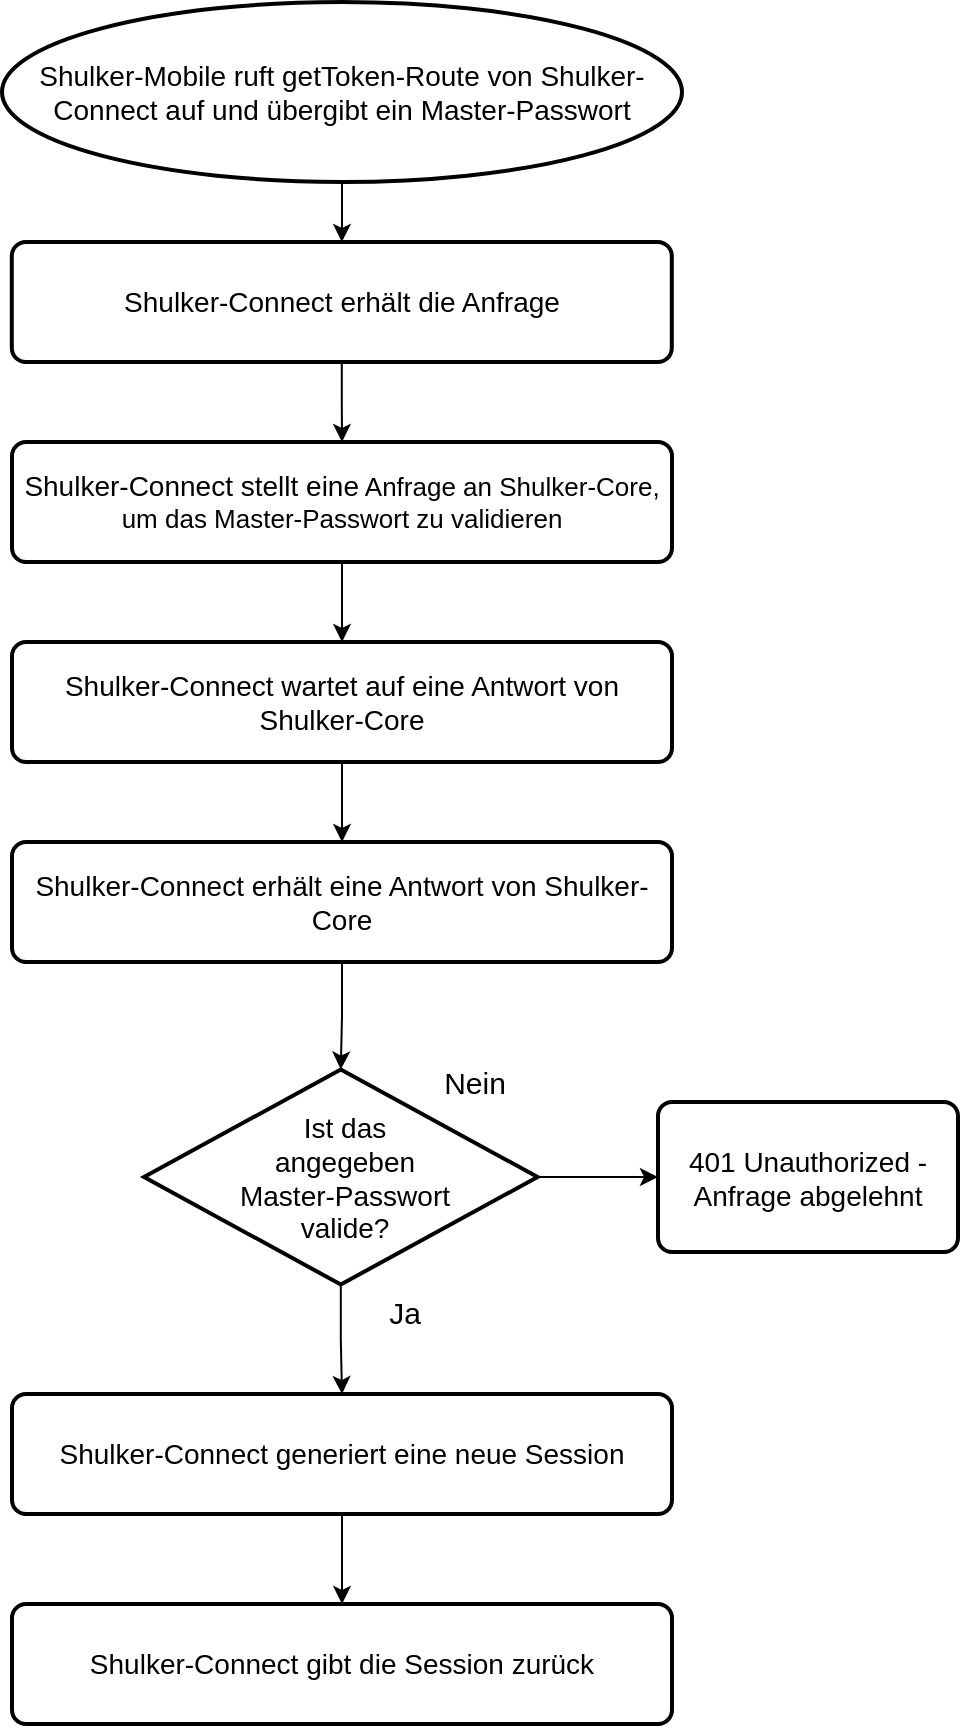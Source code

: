 <mxfile version="16.6.2" type="device"><diagram id="V62yyyrQW0soAUxYovQX" name="Page-1"><mxGraphModel dx="1237" dy="654" grid="1" gridSize="10" guides="1" tooltips="1" connect="1" arrows="1" fold="1" page="1" pageScale="1" pageWidth="827" pageHeight="1169" math="0" shadow="0"><root><mxCell id="0"/><mxCell id="1" parent="0"/><mxCell id="O18O8RtPWTe48UKvkwba-28" value="" style="edgeStyle=orthogonalEdgeStyle;rounded=0;orthogonalLoop=1;jettySize=auto;html=1;fontSize=15;" edge="1" parent="1" source="O18O8RtPWTe48UKvkwba-5" target="O18O8RtPWTe48UKvkwba-9"><mxGeometry relative="1" as="geometry"/></mxCell><mxCell id="O18O8RtPWTe48UKvkwba-5" value="&lt;div style=&quot;font-size: 14px&quot; align=&quot;center&quot;&gt;&lt;font style=&quot;font-size: 14px&quot;&gt;Shulker-Mobile ruft getToken-Route von Shulker-Connect auf&lt;/font&gt;&lt;font style=&quot;font-size: 14px&quot;&gt; und übergibt ein Master-Passwort&lt;/font&gt;&lt;/div&gt;" style="strokeWidth=2;html=1;shape=mxgraph.flowchart.start_2;whiteSpace=wrap;fontSize=23;align=center;" vertex="1" parent="1"><mxGeometry x="244" y="20" width="340" height="90" as="geometry"/></mxCell><mxCell id="O18O8RtPWTe48UKvkwba-30" value="" style="edgeStyle=orthogonalEdgeStyle;rounded=0;orthogonalLoop=1;jettySize=auto;html=1;fontSize=15;" edge="1" parent="1" source="O18O8RtPWTe48UKvkwba-6" target="O18O8RtPWTe48UKvkwba-7"><mxGeometry relative="1" as="geometry"/></mxCell><mxCell id="O18O8RtPWTe48UKvkwba-6" value="&lt;font style=&quot;font-size: 14px&quot;&gt;Shulker-Connect stellt eine&lt;/font&gt; Anfrage an Shulker-Core, um das Master-Passwort zu validieren" style="rounded=1;whiteSpace=wrap;html=1;absoluteArcSize=1;arcSize=14;strokeWidth=2;fontSize=13;" vertex="1" parent="1"><mxGeometry x="249" y="240" width="330" height="60" as="geometry"/></mxCell><mxCell id="O18O8RtPWTe48UKvkwba-31" value="" style="edgeStyle=orthogonalEdgeStyle;rounded=0;orthogonalLoop=1;jettySize=auto;html=1;fontSize=15;" edge="1" parent="1" source="O18O8RtPWTe48UKvkwba-7" target="O18O8RtPWTe48UKvkwba-10"><mxGeometry relative="1" as="geometry"/></mxCell><mxCell id="O18O8RtPWTe48UKvkwba-7" value="&lt;font style=&quot;font-size: 14px&quot;&gt;Shulker-Connect wartet auf eine Antwort von Shulker-Core&lt;br&gt;&lt;/font&gt;" style="rounded=1;whiteSpace=wrap;html=1;absoluteArcSize=1;arcSize=14;strokeWidth=2;fontSize=13;" vertex="1" parent="1"><mxGeometry x="249" y="340" width="330" height="60" as="geometry"/></mxCell><mxCell id="O18O8RtPWTe48UKvkwba-29" value="" style="edgeStyle=orthogonalEdgeStyle;rounded=0;orthogonalLoop=1;jettySize=auto;html=1;fontSize=15;" edge="1" parent="1" source="O18O8RtPWTe48UKvkwba-9" target="O18O8RtPWTe48UKvkwba-6"><mxGeometry relative="1" as="geometry"/></mxCell><mxCell id="O18O8RtPWTe48UKvkwba-9" value="&lt;font style=&quot;font-size: 14px&quot;&gt;Shulker-Connect erhält die Anfrage&lt;br&gt;&lt;/font&gt;" style="rounded=1;whiteSpace=wrap;html=1;absoluteArcSize=1;arcSize=14;strokeWidth=2;fontSize=13;" vertex="1" parent="1"><mxGeometry x="248.9" y="140" width="330" height="60" as="geometry"/></mxCell><mxCell id="O18O8RtPWTe48UKvkwba-32" value="" style="edgeStyle=orthogonalEdgeStyle;rounded=0;orthogonalLoop=1;jettySize=auto;html=1;fontSize=15;entryX=0.5;entryY=0;entryDx=0;entryDy=0;entryPerimeter=0;" edge="1" parent="1" source="O18O8RtPWTe48UKvkwba-10" target="O18O8RtPWTe48UKvkwba-11"><mxGeometry relative="1" as="geometry"/></mxCell><mxCell id="O18O8RtPWTe48UKvkwba-10" value="&lt;font style=&quot;font-size: 14px&quot;&gt;Shulker-Connect erhält eine Antwort von Shulker-Core&lt;br&gt;&lt;/font&gt;" style="rounded=1;whiteSpace=wrap;html=1;absoluteArcSize=1;arcSize=14;strokeWidth=2;fontSize=13;" vertex="1" parent="1"><mxGeometry x="249" y="440" width="330" height="60" as="geometry"/></mxCell><mxCell id="O18O8RtPWTe48UKvkwba-33" value="" style="edgeStyle=orthogonalEdgeStyle;rounded=0;orthogonalLoop=1;jettySize=auto;html=1;fontSize=15;" edge="1" parent="1" source="O18O8RtPWTe48UKvkwba-11" target="O18O8RtPWTe48UKvkwba-25"><mxGeometry relative="1" as="geometry"/></mxCell><mxCell id="O18O8RtPWTe48UKvkwba-11" value="" style="strokeWidth=2;html=1;shape=mxgraph.flowchart.decision;whiteSpace=wrap;fontSize=14;align=center;" vertex="1" parent="1"><mxGeometry x="315" y="553.75" width="196.8" height="107.5" as="geometry"/></mxCell><mxCell id="O18O8RtPWTe48UKvkwba-34" value="" style="edgeStyle=orthogonalEdgeStyle;rounded=0;orthogonalLoop=1;jettySize=auto;html=1;fontSize=15;exitX=1;exitY=0.5;exitDx=0;exitDy=0;exitPerimeter=0;" edge="1" parent="1" source="O18O8RtPWTe48UKvkwba-11" target="O18O8RtPWTe48UKvkwba-19"><mxGeometry relative="1" as="geometry"><mxPoint x="490" y="608" as="sourcePoint"/></mxGeometry></mxCell><mxCell id="O18O8RtPWTe48UKvkwba-12" value="&lt;div style=&quot;font-size: 14px&quot; align=&quot;center&quot;&gt;&lt;font style=&quot;font-size: 14px&quot;&gt;Ist das &lt;br&gt;&lt;/font&gt;&lt;/div&gt;&lt;div style=&quot;font-size: 14px&quot; align=&quot;center&quot;&gt;&lt;font style=&quot;font-size: 14px&quot;&gt;angegeben &lt;br&gt;&lt;/font&gt;&lt;/div&gt;&lt;div style=&quot;font-size: 14px&quot; align=&quot;center&quot;&gt;&lt;font style=&quot;font-size: 14px&quot;&gt;Master-Passwort &lt;br&gt;&lt;/font&gt;&lt;/div&gt;&lt;div style=&quot;font-size: 14px&quot; align=&quot;center&quot;&gt;&lt;font style=&quot;font-size: 14px&quot;&gt;valide?&lt;/font&gt;&lt;/div&gt;" style="text;html=1;align=center;verticalAlign=middle;resizable=0;points=[];autosize=1;strokeColor=none;fillColor=none;fontSize=18;" vertex="1" parent="1"><mxGeometry x="355" y="562.5" width="120" height="90" as="geometry"/></mxCell><mxCell id="O18O8RtPWTe48UKvkwba-19" value="401 Unauthorized - Anfrage abgelehnt" style="rounded=1;whiteSpace=wrap;html=1;absoluteArcSize=1;arcSize=14;strokeWidth=2;fontSize=14;" vertex="1" parent="1"><mxGeometry x="572" y="570" width="150" height="75" as="geometry"/></mxCell><mxCell id="O18O8RtPWTe48UKvkwba-20" value="&lt;div style=&quot;font-size: 15px&quot;&gt;&lt;font style=&quot;font-size: 15px&quot;&gt;Nein&lt;/font&gt;&lt;/div&gt;" style="text;html=1;align=center;verticalAlign=middle;resizable=0;points=[];autosize=1;strokeColor=none;fillColor=none;fontSize=14;" vertex="1" parent="1"><mxGeometry x="460" y="550" width="40" height="20" as="geometry"/></mxCell><mxCell id="O18O8RtPWTe48UKvkwba-24" value="&lt;font style=&quot;font-size: 15px&quot;&gt;Ja&lt;/font&gt;" style="text;html=1;align=center;verticalAlign=middle;resizable=0;points=[];autosize=1;strokeColor=none;fillColor=none;fontSize=14;" vertex="1" parent="1"><mxGeometry x="430" y="665" width="30" height="20" as="geometry"/></mxCell><mxCell id="O18O8RtPWTe48UKvkwba-35" value="" style="edgeStyle=orthogonalEdgeStyle;rounded=0;orthogonalLoop=1;jettySize=auto;html=1;fontSize=15;" edge="1" parent="1" source="O18O8RtPWTe48UKvkwba-25" target="O18O8RtPWTe48UKvkwba-26"><mxGeometry relative="1" as="geometry"/></mxCell><mxCell id="O18O8RtPWTe48UKvkwba-25" value="&lt;font style=&quot;font-size: 14px&quot;&gt;Shulker-Connect generiert eine neue Session&lt;/font&gt;" style="rounded=1;whiteSpace=wrap;html=1;absoluteArcSize=1;arcSize=14;strokeWidth=2;fontSize=13;" vertex="1" parent="1"><mxGeometry x="249" y="716" width="330" height="60" as="geometry"/></mxCell><mxCell id="O18O8RtPWTe48UKvkwba-26" value="&lt;font style=&quot;font-size: 14px&quot;&gt;Shulker-Connect gibt die Session zurück&lt;/font&gt;" style="rounded=1;whiteSpace=wrap;html=1;absoluteArcSize=1;arcSize=14;strokeWidth=2;fontSize=13;" vertex="1" parent="1"><mxGeometry x="249" y="821" width="330" height="60" as="geometry"/></mxCell></root></mxGraphModel></diagram></mxfile>